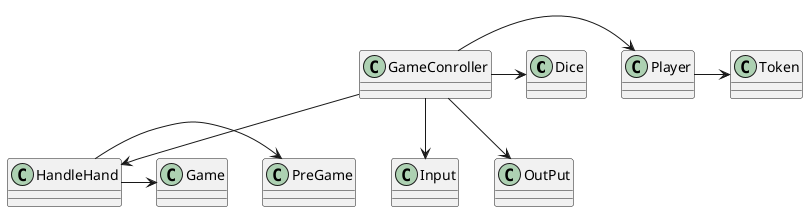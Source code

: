@startuml
class Dice {
}
class Player {
}

class Token {
}

Player -> Token

class HandleHand {
}

 GameConroller -> Player
 GameConroller -> Dice
 GameConroller --> HandleHand

class PreGame {
}
Class Game {
}

 HandleHand -> PreGame
 HandleHand -> Game

Class GameConroller {
}
Class Input {
}
Class OutPut {
}


 GameConroller --> Input
 GameConroller --> OutPut

@enduml